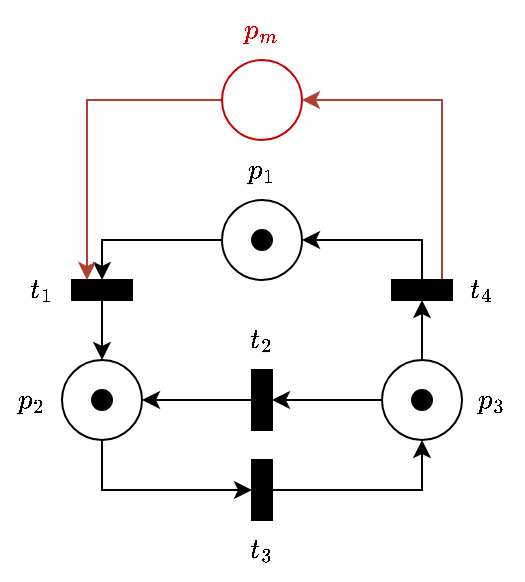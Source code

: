 <mxfile version="24.7.17">
  <diagram name="Pagina-1" id="RkDMCI6ijvVZgGv-TO9a">
    <mxGraphModel dx="568" dy="329" grid="1" gridSize="10" guides="1" tooltips="1" connect="1" arrows="1" fold="1" page="1" pageScale="1" pageWidth="827" pageHeight="1169" math="1" shadow="0">
      <root>
        <mxCell id="0" />
        <mxCell id="1" parent="0" />
        <mxCell id="onopr34foEV3eMA7efkw-8" style="edgeStyle=orthogonalEdgeStyle;rounded=0;orthogonalLoop=1;jettySize=auto;html=1;entryX=0.5;entryY=0;entryDx=0;entryDy=0;" edge="1" parent="1" source="onopr34foEV3eMA7efkw-1" target="onopr34foEV3eMA7efkw-4">
          <mxGeometry relative="1" as="geometry" />
        </mxCell>
        <mxCell id="onopr34foEV3eMA7efkw-1" value="" style="ellipse;whiteSpace=wrap;html=1;aspect=fixed;fillColor=none;" vertex="1" parent="1">
          <mxGeometry x="360" y="360" width="40" height="40" as="geometry" />
        </mxCell>
        <mxCell id="onopr34foEV3eMA7efkw-14" style="edgeStyle=orthogonalEdgeStyle;rounded=0;orthogonalLoop=1;jettySize=auto;html=1;entryX=0.5;entryY=0;entryDx=0;entryDy=0;" edge="1" parent="1" source="onopr34foEV3eMA7efkw-2" target="onopr34foEV3eMA7efkw-7">
          <mxGeometry relative="1" as="geometry">
            <Array as="points">
              <mxPoint x="300" y="505" />
            </Array>
          </mxGeometry>
        </mxCell>
        <mxCell id="onopr34foEV3eMA7efkw-2" value="" style="ellipse;whiteSpace=wrap;html=1;aspect=fixed;fillColor=none;" vertex="1" parent="1">
          <mxGeometry x="280" y="440" width="40" height="40" as="geometry" />
        </mxCell>
        <mxCell id="onopr34foEV3eMA7efkw-12" style="edgeStyle=orthogonalEdgeStyle;rounded=0;orthogonalLoop=1;jettySize=auto;html=1;entryX=0.5;entryY=1;entryDx=0;entryDy=0;" edge="1" parent="1" source="onopr34foEV3eMA7efkw-3" target="onopr34foEV3eMA7efkw-6">
          <mxGeometry relative="1" as="geometry" />
        </mxCell>
        <mxCell id="onopr34foEV3eMA7efkw-16" style="edgeStyle=orthogonalEdgeStyle;rounded=0;orthogonalLoop=1;jettySize=auto;html=1;entryX=0.5;entryY=1;entryDx=0;entryDy=0;" edge="1" parent="1" source="onopr34foEV3eMA7efkw-3" target="onopr34foEV3eMA7efkw-5">
          <mxGeometry relative="1" as="geometry" />
        </mxCell>
        <mxCell id="onopr34foEV3eMA7efkw-3" value="" style="ellipse;whiteSpace=wrap;html=1;aspect=fixed;fillColor=none;" vertex="1" parent="1">
          <mxGeometry x="440" y="440" width="40" height="40" as="geometry" />
        </mxCell>
        <mxCell id="onopr34foEV3eMA7efkw-9" style="edgeStyle=orthogonalEdgeStyle;rounded=0;orthogonalLoop=1;jettySize=auto;html=1;entryX=0.5;entryY=0;entryDx=0;entryDy=0;" edge="1" parent="1" source="onopr34foEV3eMA7efkw-4" target="onopr34foEV3eMA7efkw-2">
          <mxGeometry relative="1" as="geometry" />
        </mxCell>
        <mxCell id="onopr34foEV3eMA7efkw-4" value="" style="rounded=0;whiteSpace=wrap;html=1;fillColor=#000000;" vertex="1" parent="1">
          <mxGeometry x="285" y="400" width="30" height="10" as="geometry" />
        </mxCell>
        <mxCell id="onopr34foEV3eMA7efkw-17" style="edgeStyle=orthogonalEdgeStyle;rounded=0;orthogonalLoop=1;jettySize=auto;html=1;entryX=1;entryY=0.5;entryDx=0;entryDy=0;" edge="1" parent="1" source="onopr34foEV3eMA7efkw-5" target="onopr34foEV3eMA7efkw-1">
          <mxGeometry relative="1" as="geometry">
            <Array as="points">
              <mxPoint x="460" y="380" />
            </Array>
          </mxGeometry>
        </mxCell>
        <mxCell id="onopr34foEV3eMA7efkw-37" style="edgeStyle=orthogonalEdgeStyle;rounded=0;orthogonalLoop=1;jettySize=auto;html=1;entryX=1;entryY=0.5;entryDx=0;entryDy=0;fillColor=#fad9d5;strokeColor=#ae4132;" edge="1" parent="1" source="onopr34foEV3eMA7efkw-5" target="onopr34foEV3eMA7efkw-34">
          <mxGeometry relative="1" as="geometry">
            <Array as="points">
              <mxPoint x="470" y="310" />
            </Array>
          </mxGeometry>
        </mxCell>
        <mxCell id="onopr34foEV3eMA7efkw-5" value="" style="rounded=0;whiteSpace=wrap;html=1;fillColor=#000000;" vertex="1" parent="1">
          <mxGeometry x="445" y="400" width="30" height="10" as="geometry" />
        </mxCell>
        <mxCell id="onopr34foEV3eMA7efkw-13" style="edgeStyle=orthogonalEdgeStyle;rounded=0;orthogonalLoop=1;jettySize=auto;html=1;entryX=1;entryY=0.5;entryDx=0;entryDy=0;" edge="1" parent="1" source="onopr34foEV3eMA7efkw-6" target="onopr34foEV3eMA7efkw-2">
          <mxGeometry relative="1" as="geometry" />
        </mxCell>
        <mxCell id="onopr34foEV3eMA7efkw-6" value="" style="rounded=0;whiteSpace=wrap;html=1;fillColor=#000000;rotation=-90;" vertex="1" parent="1">
          <mxGeometry x="365" y="455" width="30" height="10" as="geometry" />
        </mxCell>
        <mxCell id="onopr34foEV3eMA7efkw-15" style="edgeStyle=orthogonalEdgeStyle;rounded=0;orthogonalLoop=1;jettySize=auto;html=1;entryX=0.5;entryY=1;entryDx=0;entryDy=0;" edge="1" parent="1" source="onopr34foEV3eMA7efkw-7" target="onopr34foEV3eMA7efkw-3">
          <mxGeometry relative="1" as="geometry" />
        </mxCell>
        <mxCell id="onopr34foEV3eMA7efkw-7" value="" style="rounded=0;whiteSpace=wrap;html=1;fillColor=#000000;rotation=-90;" vertex="1" parent="1">
          <mxGeometry x="365" y="500" width="30" height="10" as="geometry" />
        </mxCell>
        <mxCell id="onopr34foEV3eMA7efkw-19" value="\(p_1\)" style="text;html=1;align=center;verticalAlign=middle;whiteSpace=wrap;rounded=0;" vertex="1" parent="1">
          <mxGeometry x="365" y="330" width="30" height="30" as="geometry" />
        </mxCell>
        <mxCell id="onopr34foEV3eMA7efkw-20" value="\(p_2\)" style="text;html=1;align=center;verticalAlign=middle;whiteSpace=wrap;rounded=0;" vertex="1" parent="1">
          <mxGeometry x="250" y="445" width="30" height="30" as="geometry" />
        </mxCell>
        <mxCell id="onopr34foEV3eMA7efkw-21" value="\(p_3\)" style="text;html=1;align=center;verticalAlign=middle;whiteSpace=wrap;rounded=0;" vertex="1" parent="1">
          <mxGeometry x="480" y="445" width="30" height="30" as="geometry" />
        </mxCell>
        <mxCell id="onopr34foEV3eMA7efkw-22" value="\(t_2\)" style="text;html=1;align=center;verticalAlign=middle;whiteSpace=wrap;rounded=0;" vertex="1" parent="1">
          <mxGeometry x="365" y="415" width="30" height="30" as="geometry" />
        </mxCell>
        <mxCell id="onopr34foEV3eMA7efkw-23" value="\(t_3\)" style="text;html=1;align=center;verticalAlign=middle;whiteSpace=wrap;rounded=0;" vertex="1" parent="1">
          <mxGeometry x="365" y="520" width="30" height="30" as="geometry" />
        </mxCell>
        <mxCell id="onopr34foEV3eMA7efkw-24" value="\(t_4\)" style="text;html=1;align=center;verticalAlign=middle;whiteSpace=wrap;rounded=0;" vertex="1" parent="1">
          <mxGeometry x="475" y="390" width="30" height="30" as="geometry" />
        </mxCell>
        <mxCell id="onopr34foEV3eMA7efkw-25" value="\(t_1\)" style="text;html=1;align=center;verticalAlign=middle;whiteSpace=wrap;rounded=0;" vertex="1" parent="1">
          <mxGeometry x="255" y="390" width="30" height="30" as="geometry" />
        </mxCell>
        <mxCell id="onopr34foEV3eMA7efkw-31" value="" style="ellipse;whiteSpace=wrap;html=1;aspect=fixed;fillColor=#000000;" vertex="1" parent="1">
          <mxGeometry x="295" y="455" width="10" height="10" as="geometry" />
        </mxCell>
        <mxCell id="onopr34foEV3eMA7efkw-32" value="" style="ellipse;whiteSpace=wrap;html=1;aspect=fixed;fillColor=#000000;" vertex="1" parent="1">
          <mxGeometry x="375" y="375" width="10" height="10" as="geometry" />
        </mxCell>
        <mxCell id="onopr34foEV3eMA7efkw-33" value="" style="ellipse;whiteSpace=wrap;html=1;aspect=fixed;fillColor=#000000;" vertex="1" parent="1">
          <mxGeometry x="455" y="455" width="10" height="10" as="geometry" />
        </mxCell>
        <mxCell id="onopr34foEV3eMA7efkw-38" style="edgeStyle=orthogonalEdgeStyle;rounded=0;orthogonalLoop=1;jettySize=auto;html=1;entryX=0.25;entryY=0;entryDx=0;entryDy=0;fillColor=#fad9d5;strokeColor=#ae4132;" edge="1" parent="1" source="onopr34foEV3eMA7efkw-34" target="onopr34foEV3eMA7efkw-4">
          <mxGeometry relative="1" as="geometry" />
        </mxCell>
        <mxCell id="onopr34foEV3eMA7efkw-34" value="" style="ellipse;whiteSpace=wrap;html=1;aspect=fixed;fillColor=none;strokeColor=#CC0000;" vertex="1" parent="1">
          <mxGeometry x="360" y="290" width="40" height="40" as="geometry" />
        </mxCell>
        <mxCell id="onopr34foEV3eMA7efkw-35" value="\(p_m\)" style="text;html=1;align=center;verticalAlign=middle;whiteSpace=wrap;rounded=0;fontColor=#CC0000;" vertex="1" parent="1">
          <mxGeometry x="365" y="260" width="30" height="30" as="geometry" />
        </mxCell>
      </root>
    </mxGraphModel>
  </diagram>
</mxfile>
